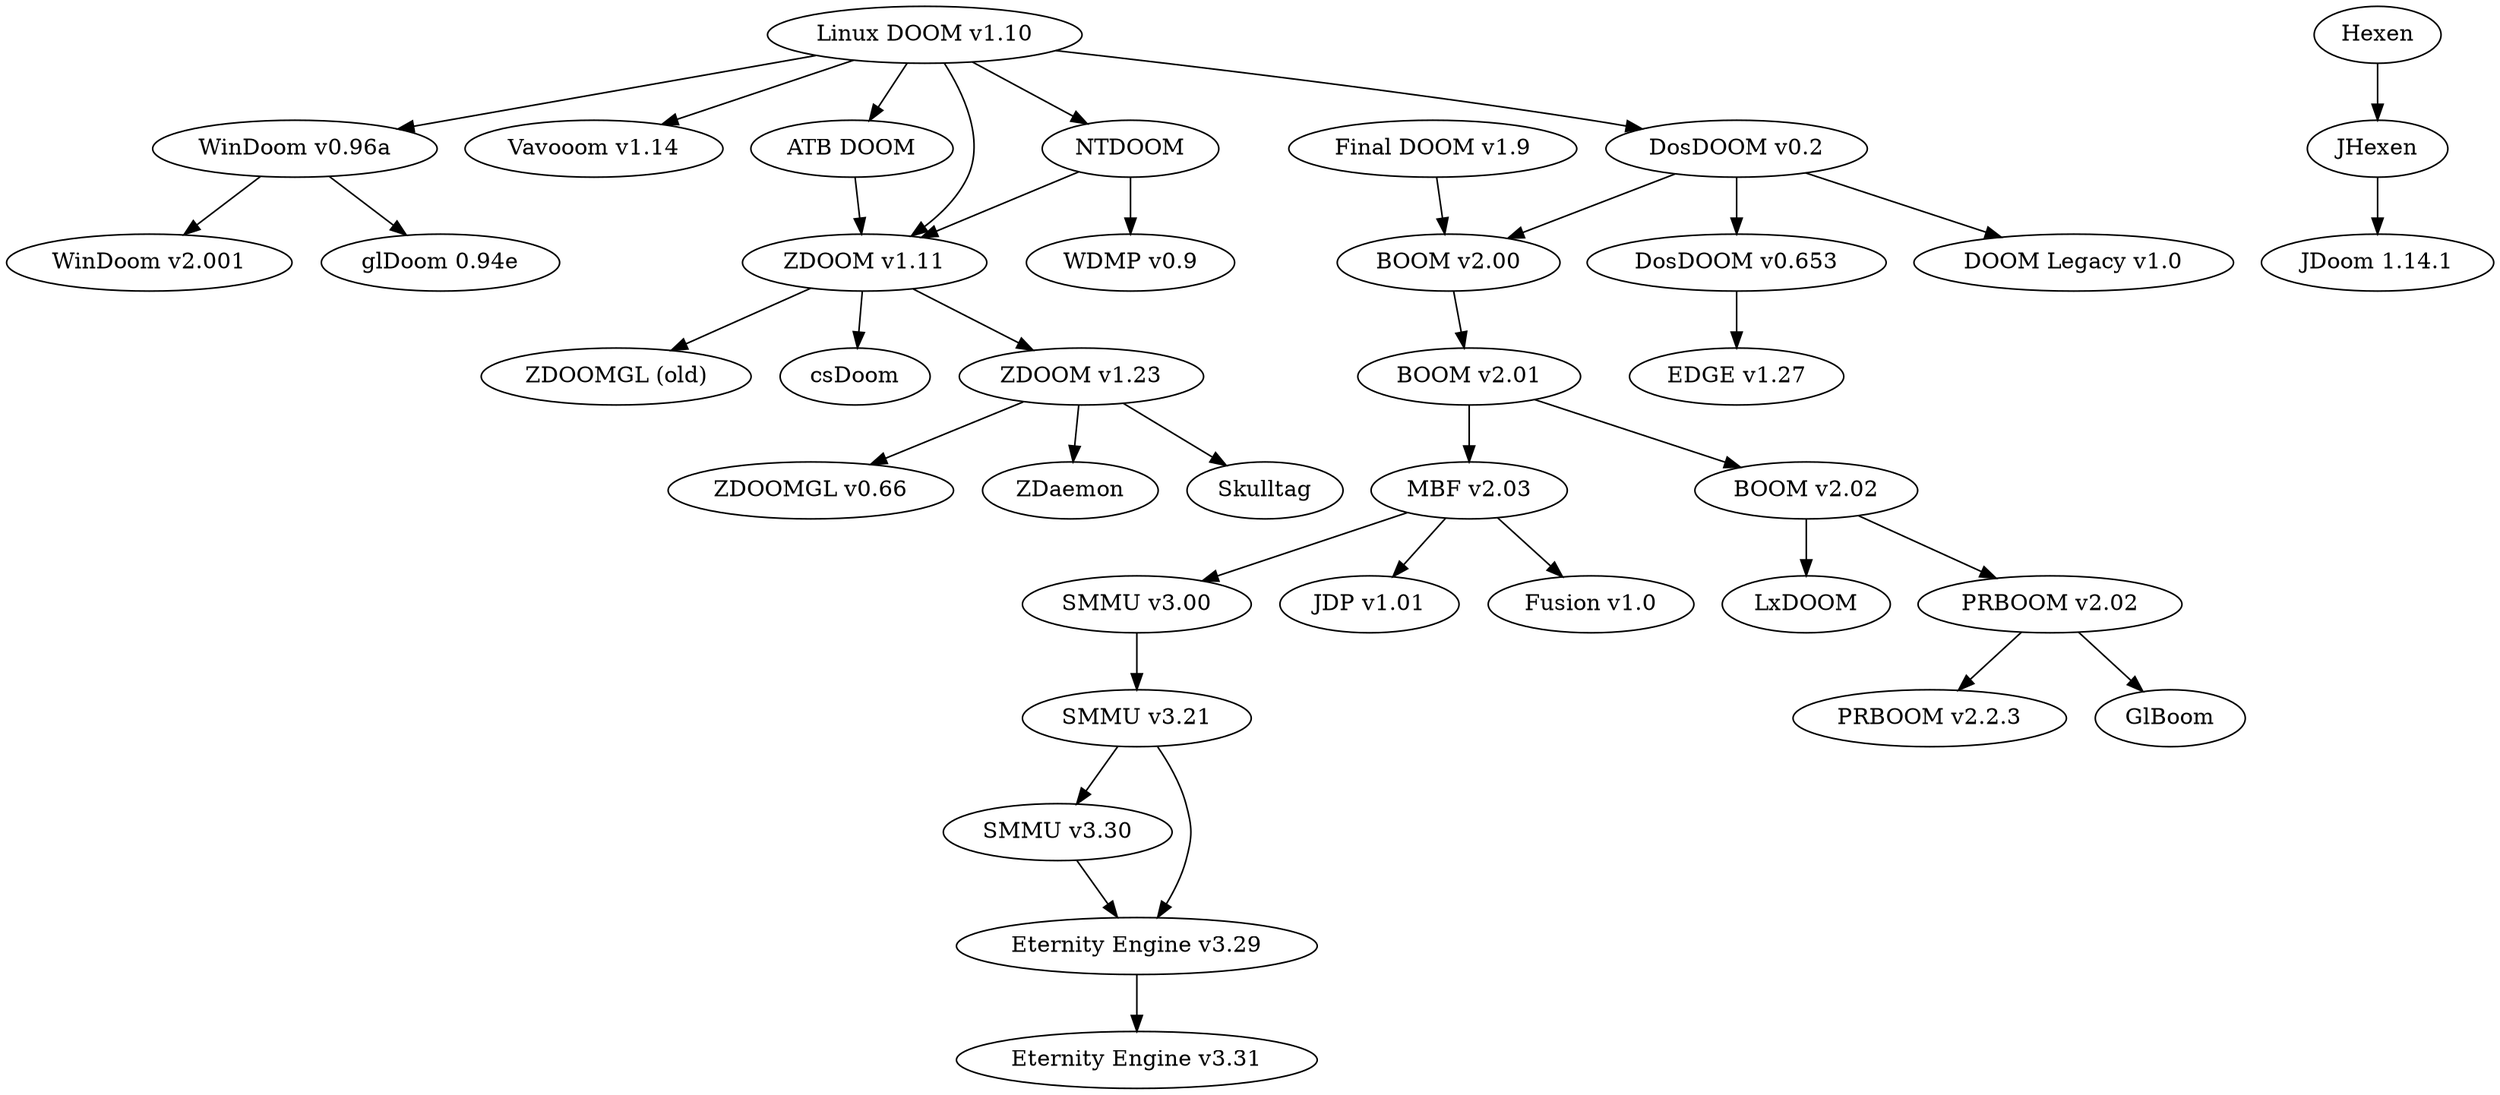 digraph {
    "Linux DOOM v1.10" -> "DosDOOM v0.2";
    "Linux DOOM v1.10" -> "WinDoom v0.96a";
    "Linux DOOM v1.10" -> "Vavooom v1.14";
    "Linux DOOM v1.10" -> "ZDOOM v1.11";
    "Linux DOOM v1.10" -> "ATB DOOM";
    "Linux DOOM v1.10" -> "NTDOOM";
    "Final DOOM v1.9" -> "BOOM v2.00";
    "DosDOOM v0.2" -> "BOOM v2.00";
    "DosDOOM v0.2" -> "DOOM Legacy v1.0";
    "DosDOOM v0.2" -> "DosDOOM v0.653";
    "BOOM v2.00" -> "BOOM v2.01";
    "BOOM v2.01" -> "BOOM v2.02";
    "BOOM v2.01" -> "MBF v2.03";
    "BOOM v2.02" -> "PRBOOM v2.02";
    "BOOM v2.02" -> "LxDOOM";
    "MBF v2.03" -> "SMMU v3.00";
    "SMMU v3.00" -> "SMMU v3.21";
    "SMMU v3.21" -> "SMMU v3.30";
    "MBF v2.03" -> "JDP v1.01";
    "MBF v2.03" -> "Fusion v1.0";
    "SMMU v3.21" -> "Eternity Engine v3.29";
    "SMMU v3.30" -> "Eternity Engine v3.29";
    "Eternity Engine v3.29" -> "Eternity Engine v3.31";
    "PRBOOM v2.02" -> "GlBoom";
    "PRBOOM v2.02" -> "PRBOOM v2.2.3";
    "DosDOOM v0.653" -> "EDGE v1.27";
    "WinDoom v0.96a" -> "WinDoom v2.001";
    "WinDoom v0.96a" -> "glDoom 0.94e";
    "ATB DOOM" -> "ZDOOM v1.11";
    "NTDOOM" -> "WDMP v0.9";
    "NTDOOM" -> "ZDOOM v1.11";
    "ZDOOM v1.11" -> "ZDOOMGL (old)";
    "ZDOOM v1.11" -> "csDoom";
    "ZDOOM v1.11" -> "ZDOOM v1.23";
    "ZDOOM v1.23" -> "ZDOOMGL v0.66";
    "ZDOOM v1.23" -> "ZDaemon";
    "ZDOOM v1.23" -> "Skulltag";
    "Hexen" -> "JHexen";
    "JHexen" -> "JDoom 1.14.1";
}
